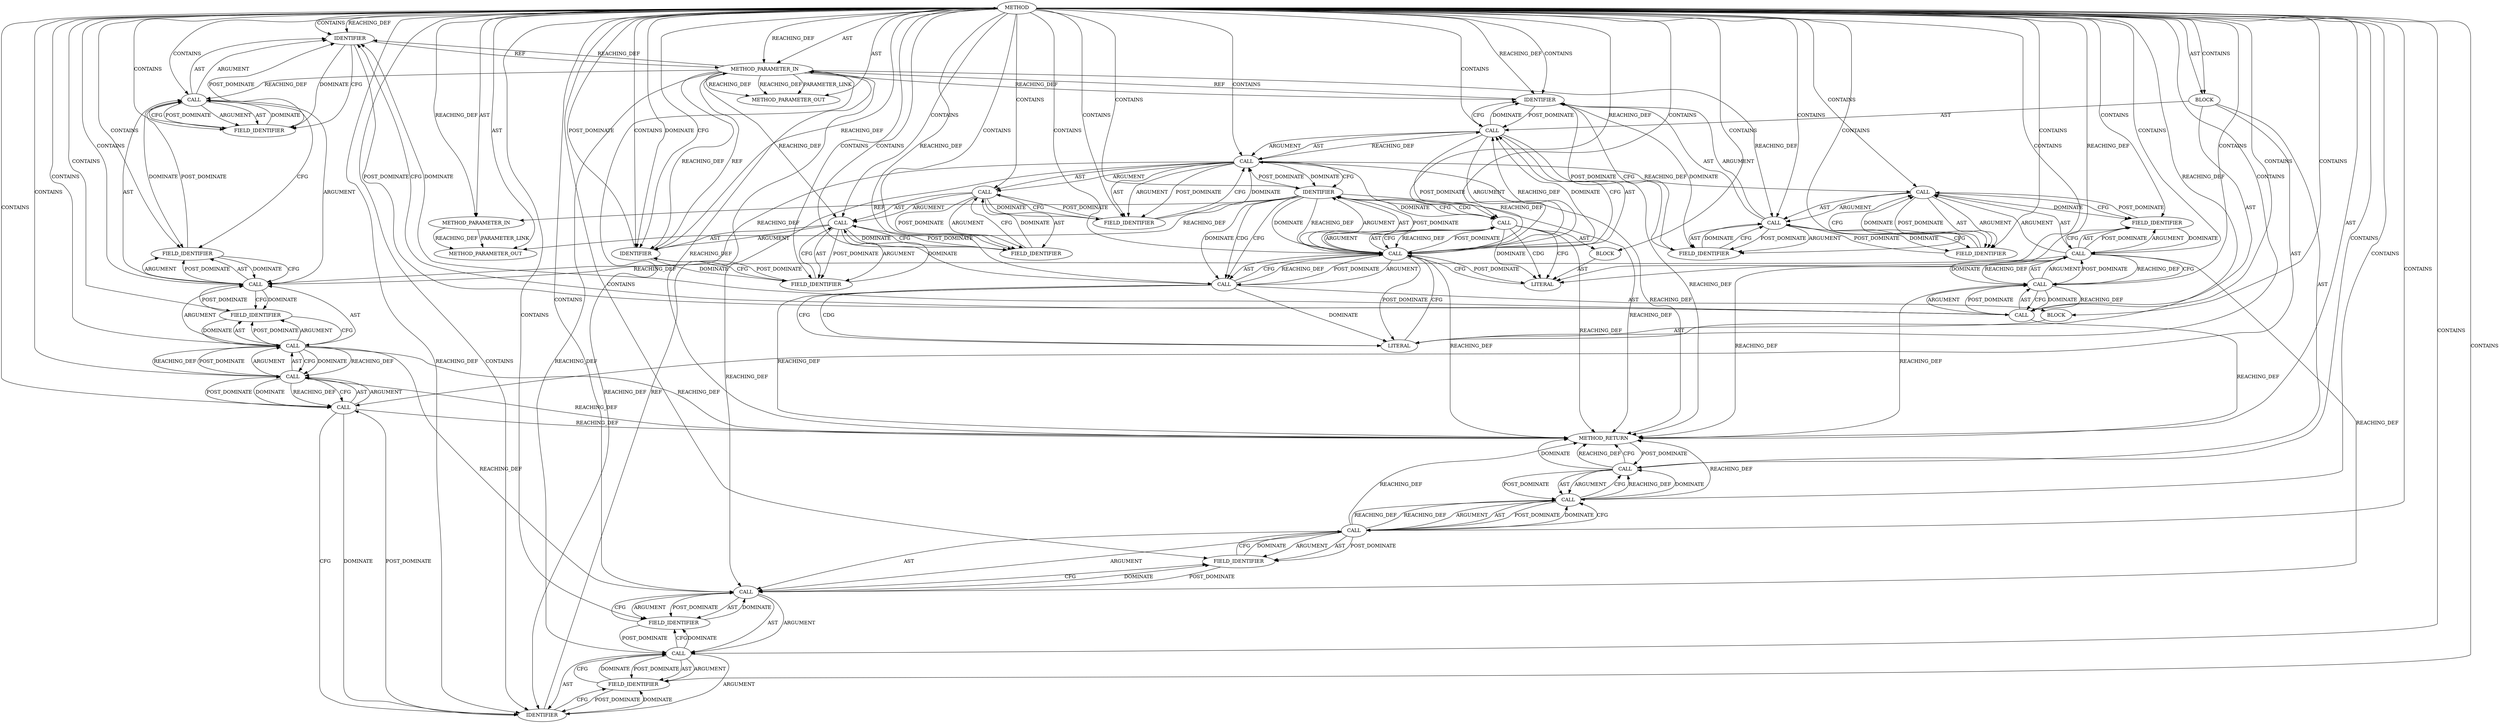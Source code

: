 digraph {
  1723 [label=METHOD COLUMN_NUMBER=1 LINE_NUMBER=563 COLUMN_NUMBER_END=42 IS_EXTERNAL=false SIGNATURE="void encode_epilogue_plain (ceph_connection*,bool)" NAME="encode_epilogue_plain" AST_PARENT_TYPE="TYPE_DECL" AST_PARENT_FULL_NAME="messenger_v2.c:<global>" ORDER=37 CODE="static void encode_epilogue_plain(struct ceph_connection *con, bool aborted)
{
	con->v2.out_epil.late_status = aborted ? FRAME_LATE_STATUS_ABORTED :
						 FRAME_LATE_STATUS_COMPLETE;
	cpu_to_le32s(&con->v2.out_epil.front_crc);
	cpu_to_le32s(&con->v2.out_epil.middle_crc);
	cpu_to_le32s(&con->v2.out_epil.data_crc);
}" FULL_NAME="encode_epilogue_plain" LINE_NUMBER_END=565 FILENAME="messenger_v2.c"]
  1757 [label=IDENTIFIER ORDER=1 ARGUMENT_INDEX=1 CODE="con" COLUMN_NUMBER=16 LINE_NUMBER=568 TYPE_FULL_NAME="ceph_connection*" NAME="con"]
  1756 [label=CALL ORDER=1 ARGUMENT_INDEX=1 CODE="con->v2" COLUMN_NUMBER=16 METHOD_FULL_NAME="<operator>.indirectFieldAccess" LINE_NUMBER=568 TYPE_FULL_NAME="<empty>" DISPATCH_TYPE="STATIC_DISPATCH" SIGNATURE="" NAME="<operator>.indirectFieldAccess"]
  1748 [label=IDENTIFIER ORDER=1 ARGUMENT_INDEX=1 CODE="con" COLUMN_NUMBER=16 LINE_NUMBER=567 TYPE_FULL_NAME="ceph_connection*" NAME="con"]
  1768 [label=FIELD_IDENTIFIER ORDER=2 ARGUMENT_INDEX=2 CODE="out_epil" COLUMN_NUMBER=16 LINE_NUMBER=569 CANONICAL_NAME="out_epil"]
  1751 [label=FIELD_IDENTIFIER ORDER=2 ARGUMENT_INDEX=2 CODE="front_crc" COLUMN_NUMBER=16 LINE_NUMBER=567 CANONICAL_NAME="front_crc"]
  1742 [label=LITERAL ORDER=1 ARGUMENT_INDEX=1 CODE="0xe" COLUMN_NUMBER=8 LINE_NUMBER=566 TYPE_FULL_NAME="int"]
  1769 [label=FIELD_IDENTIFIER ORDER=2 ARGUMENT_INDEX=2 CODE="data_crc" COLUMN_NUMBER=16 LINE_NUMBER=569 CANONICAL_NAME="data_crc"]
  1744 [label=CALL ORDER=1 ARGUMENT_INDEX=1 CODE="&con->v2.out_epil.front_crc" COLUMN_NUMBER=15 METHOD_FULL_NAME="<operator>.addressOf" LINE_NUMBER=567 TYPE_FULL_NAME="<empty>" DISPATCH_TYPE="STATIC_DISPATCH" SIGNATURE="" NAME="<operator>.addressOf"]
  13120 [label=METHOD_PARAMETER_OUT ORDER=2 CODE="bool aborted" IS_VARIADIC=false COLUMN_NUMBER=64 LINE_NUMBER=563 TYPE_FULL_NAME="bool" EVALUATION_STRATEGY="BY_VALUE" INDEX=2 NAME="aborted"]
  1753 [label=CALL ORDER=1 ARGUMENT_INDEX=1 CODE="&con->v2.out_epil.middle_crc" COLUMN_NUMBER=15 METHOD_FULL_NAME="<operator>.addressOf" LINE_NUMBER=568 TYPE_FULL_NAME="<empty>" DISPATCH_TYPE="STATIC_DISPATCH" SIGNATURE="" NAME="<operator>.addressOf"]
  1725 [label=METHOD_PARAMETER_IN ORDER=2 CODE="bool aborted" IS_VARIADIC=false COLUMN_NUMBER=64 LINE_NUMBER=563 TYPE_FULL_NAME="bool" EVALUATION_STRATEGY="BY_VALUE" INDEX=2 NAME="aborted"]
  1730 [label=CALL ORDER=1 ARGUMENT_INDEX=1 CODE="con->v2" COLUMN_NUMBER=2 METHOD_FULL_NAME="<operator>.indirectFieldAccess" LINE_NUMBER=565 TYPE_FULL_NAME="<empty>" DISPATCH_TYPE="STATIC_DISPATCH" SIGNATURE="" NAME="<operator>.indirectFieldAccess"]
  1737 [label=CALL ORDER=2 ARGUMENT_INDEX=2 CODE="FRAME_LATE_STATUS_ABORTED" COLUMN_NUMBER=43 METHOD_FULL_NAME="messenger_v2.c:51:51:FRAME_LATE_STATUS_ABORTED:0" LINE_NUMBER=565 TYPE_FULL_NAME="int" DISPATCH_TYPE="INLINED" SIGNATURE="" NAME="FRAME_LATE_STATUS_ABORTED"]
  1754 [label=CALL ORDER=1 ARGUMENT_INDEX=1 CODE="con->v2.out_epil.middle_crc" COLUMN_NUMBER=16 METHOD_FULL_NAME="<operator>.fieldAccess" LINE_NUMBER=568 TYPE_FULL_NAME="<empty>" DISPATCH_TYPE="STATIC_DISPATCH" SIGNATURE="" NAME="<operator>.fieldAccess"]
  1729 [label=CALL ORDER=1 ARGUMENT_INDEX=1 CODE="con->v2.out_epil" COLUMN_NUMBER=2 METHOD_FULL_NAME="<operator>.fieldAccess" LINE_NUMBER=565 TYPE_FULL_NAME="<empty>" DISPATCH_TYPE="STATIC_DISPATCH" SIGNATURE="" NAME="<operator>.fieldAccess"]
  1766 [label=IDENTIFIER ORDER=1 ARGUMENT_INDEX=1 CODE="con" COLUMN_NUMBER=16 LINE_NUMBER=569 TYPE_FULL_NAME="ceph_connection*" NAME="con"]
  1735 [label=CALL ORDER=2 ARGUMENT_INDEX=2 CODE="aborted ? FRAME_LATE_STATUS_ABORTED :
						 FRAME_LATE_STATUS_COMPLETE" COLUMN_NUMBER=33 METHOD_FULL_NAME="<operator>.conditional" LINE_NUMBER=565 TYPE_FULL_NAME="<empty>" DISPATCH_TYPE="STATIC_DISPATCH" SIGNATURE="" NAME="<operator>.conditional"]
  1755 [label=CALL ORDER=1 ARGUMENT_INDEX=1 CODE="con->v2.out_epil" COLUMN_NUMBER=16 METHOD_FULL_NAME="<operator>.fieldAccess" LINE_NUMBER=568 TYPE_FULL_NAME="<empty>" DISPATCH_TYPE="STATIC_DISPATCH" SIGNATURE="" NAME="<operator>.fieldAccess"]
  1760 [label=FIELD_IDENTIFIER ORDER=2 ARGUMENT_INDEX=2 CODE="middle_crc" COLUMN_NUMBER=16 LINE_NUMBER=568 CANONICAL_NAME="middle_crc"]
  1727 [label=CALL ORDER=1 ARGUMENT_INDEX=-1 CODE="con->v2.out_epil.late_status = aborted ? FRAME_LATE_STATUS_ABORTED :
						 FRAME_LATE_STATUS_COMPLETE" COLUMN_NUMBER=2 METHOD_FULL_NAME="<operator>.assignment" LINE_NUMBER=565 TYPE_FULL_NAME="<empty>" DISPATCH_TYPE="STATIC_DISPATCH" SIGNATURE="" NAME="<operator>.assignment"]
  1770 [label=METHOD_RETURN ORDER=4 CODE="RET" COLUMN_NUMBER=1 LINE_NUMBER=563 TYPE_FULL_NAME="void" EVALUATION_STRATEGY="BY_VALUE"]
  1731 [label=IDENTIFIER ORDER=1 ARGUMENT_INDEX=1 CODE="con" COLUMN_NUMBER=2 LINE_NUMBER=565 TYPE_FULL_NAME="ceph_connection*" NAME="con"]
  1732 [label=FIELD_IDENTIFIER ORDER=2 ARGUMENT_INDEX=2 CODE="v2" COLUMN_NUMBER=2 LINE_NUMBER=565 CANONICAL_NAME="v2"]
  1749 [label=FIELD_IDENTIFIER ORDER=2 ARGUMENT_INDEX=2 CODE="v2" COLUMN_NUMBER=16 LINE_NUMBER=567 CANONICAL_NAME="v2"]
  1765 [label=CALL ORDER=1 ARGUMENT_INDEX=1 CODE="con->v2" COLUMN_NUMBER=16 METHOD_FULL_NAME="<operator>.indirectFieldAccess" LINE_NUMBER=569 TYPE_FULL_NAME="<empty>" DISPATCH_TYPE="STATIC_DISPATCH" SIGNATURE="" NAME="<operator>.indirectFieldAccess"]
  1728 [label=CALL ORDER=1 ARGUMENT_INDEX=1 CODE="con->v2.out_epil.late_status" COLUMN_NUMBER=2 METHOD_FULL_NAME="<operator>.fieldAccess" LINE_NUMBER=565 TYPE_FULL_NAME="<empty>" DISPATCH_TYPE="STATIC_DISPATCH" SIGNATURE="" NAME="<operator>.fieldAccess"]
  1763 [label=CALL ORDER=1 ARGUMENT_INDEX=1 CODE="con->v2.out_epil.data_crc" COLUMN_NUMBER=16 METHOD_FULL_NAME="<operator>.fieldAccess" LINE_NUMBER=569 TYPE_FULL_NAME="<empty>" DISPATCH_TYPE="STATIC_DISPATCH" SIGNATURE="" NAME="<operator>.fieldAccess"]
  1759 [label=FIELD_IDENTIFIER ORDER=2 ARGUMENT_INDEX=2 CODE="out_epil" COLUMN_NUMBER=16 LINE_NUMBER=568 CANONICAL_NAME="out_epil"]
  1738 [label=BLOCK ORDER=1 ARGUMENT_INDEX=1 CODE="<empty>" TYPE_FULL_NAME="void"]
  1736 [label=IDENTIFIER ORDER=1 ARGUMENT_INDEX=1 CODE="aborted" COLUMN_NUMBER=33 LINE_NUMBER=565 TYPE_FULL_NAME="bool" NAME="aborted"]
  1747 [label=CALL ORDER=1 ARGUMENT_INDEX=1 CODE="con->v2" COLUMN_NUMBER=16 METHOD_FULL_NAME="<operator>.indirectFieldAccess" LINE_NUMBER=567 TYPE_FULL_NAME="<empty>" DISPATCH_TYPE="STATIC_DISPATCH" SIGNATURE="" NAME="<operator>.indirectFieldAccess"]
  1724 [label=METHOD_PARAMETER_IN ORDER=1 CODE="struct ceph_connection *con" IS_VARIADIC=false COLUMN_NUMBER=35 LINE_NUMBER=563 TYPE_FULL_NAME="ceph_connection*" EVALUATION_STRATEGY="BY_VALUE" INDEX=1 NAME="con"]
  1734 [label=FIELD_IDENTIFIER ORDER=2 ARGUMENT_INDEX=2 CODE="late_status" COLUMN_NUMBER=2 LINE_NUMBER=565 CANONICAL_NAME="late_status"]
  1762 [label=CALL ORDER=1 ARGUMENT_INDEX=1 CODE="&con->v2.out_epil.data_crc" COLUMN_NUMBER=15 METHOD_FULL_NAME="<operator>.addressOf" LINE_NUMBER=569 TYPE_FULL_NAME="<empty>" DISPATCH_TYPE="STATIC_DISPATCH" SIGNATURE="" NAME="<operator>.addressOf"]
  1733 [label=FIELD_IDENTIFIER ORDER=2 ARGUMENT_INDEX=2 CODE="out_epil" COLUMN_NUMBER=2 LINE_NUMBER=565 CANONICAL_NAME="out_epil"]
  1758 [label=FIELD_IDENTIFIER ORDER=2 ARGUMENT_INDEX=2 CODE="v2" COLUMN_NUMBER=16 LINE_NUMBER=568 CANONICAL_NAME="v2"]
  1743 [label=CALL ORDER=2 ARGUMENT_INDEX=-1 CODE="cpu_to_le32s(&con->v2.out_epil.front_crc)" COLUMN_NUMBER=2 METHOD_FULL_NAME="cpu_to_le32s" LINE_NUMBER=567 TYPE_FULL_NAME="<empty>" DISPATCH_TYPE="STATIC_DISPATCH" SIGNATURE="" NAME="cpu_to_le32s"]
  1726 [label=BLOCK ORDER=3 ARGUMENT_INDEX=-1 CODE="{
	con->v2.out_epil.late_status = aborted ? FRAME_LATE_STATUS_ABORTED :
						 FRAME_LATE_STATUS_COMPLETE;
	cpu_to_le32s(&con->v2.out_epil.front_crc);
	cpu_to_le32s(&con->v2.out_epil.middle_crc);
	cpu_to_le32s(&con->v2.out_epil.data_crc);
}" COLUMN_NUMBER=1 LINE_NUMBER=564 TYPE_FULL_NAME="void"]
  1761 [label=CALL ORDER=4 ARGUMENT_INDEX=-1 CODE="cpu_to_le32s(&con->v2.out_epil.data_crc)" COLUMN_NUMBER=2 METHOD_FULL_NAME="cpu_to_le32s" LINE_NUMBER=569 TYPE_FULL_NAME="<empty>" DISPATCH_TYPE="STATIC_DISPATCH" SIGNATURE="" NAME="cpu_to_le32s"]
  1764 [label=CALL ORDER=1 ARGUMENT_INDEX=1 CODE="con->v2.out_epil" COLUMN_NUMBER=16 METHOD_FULL_NAME="<operator>.fieldAccess" LINE_NUMBER=569 TYPE_FULL_NAME="<empty>" DISPATCH_TYPE="STATIC_DISPATCH" SIGNATURE="" NAME="<operator>.fieldAccess"]
  1752 [label=CALL ORDER=3 ARGUMENT_INDEX=-1 CODE="cpu_to_le32s(&con->v2.out_epil.middle_crc)" COLUMN_NUMBER=2 METHOD_FULL_NAME="cpu_to_le32s" LINE_NUMBER=568 TYPE_FULL_NAME="<empty>" DISPATCH_TYPE="STATIC_DISPATCH" SIGNATURE="" NAME="cpu_to_le32s"]
  1767 [label=FIELD_IDENTIFIER ORDER=2 ARGUMENT_INDEX=2 CODE="v2" COLUMN_NUMBER=16 LINE_NUMBER=569 CANONICAL_NAME="v2"]
  1739 [label=LITERAL ORDER=1 ARGUMENT_INDEX=1 CODE="0x1" COLUMN_NUMBER=43 LINE_NUMBER=565 TYPE_FULL_NAME="int"]
  1740 [label=CALL ORDER=3 ARGUMENT_INDEX=3 CODE="FRAME_LATE_STATUS_COMPLETE" COLUMN_NUMBER=8 METHOD_FULL_NAME="messenger_v2.c:52:52:FRAME_LATE_STATUS_COMPLETE:0" LINE_NUMBER=566 TYPE_FULL_NAME="int" DISPATCH_TYPE="INLINED" SIGNATURE="" NAME="FRAME_LATE_STATUS_COMPLETE"]
  1746 [label=CALL ORDER=1 ARGUMENT_INDEX=1 CODE="con->v2.out_epil" COLUMN_NUMBER=16 METHOD_FULL_NAME="<operator>.fieldAccess" LINE_NUMBER=567 TYPE_FULL_NAME="<empty>" DISPATCH_TYPE="STATIC_DISPATCH" SIGNATURE="" NAME="<operator>.fieldAccess"]
  1741 [label=BLOCK ORDER=1 ARGUMENT_INDEX=1 CODE="<empty>" TYPE_FULL_NAME="void"]
  1745 [label=CALL ORDER=1 ARGUMENT_INDEX=1 CODE="con->v2.out_epil.front_crc" COLUMN_NUMBER=16 METHOD_FULL_NAME="<operator>.fieldAccess" LINE_NUMBER=567 TYPE_FULL_NAME="<empty>" DISPATCH_TYPE="STATIC_DISPATCH" SIGNATURE="" NAME="<operator>.fieldAccess"]
  1750 [label=FIELD_IDENTIFIER ORDER=2 ARGUMENT_INDEX=2 CODE="out_epil" COLUMN_NUMBER=16 LINE_NUMBER=567 CANONICAL_NAME="out_epil"]
  13119 [label=METHOD_PARAMETER_OUT ORDER=1 CODE="struct ceph_connection *con" IS_VARIADIC=false COLUMN_NUMBER=35 LINE_NUMBER=563 TYPE_FULL_NAME="ceph_connection*" EVALUATION_STRATEGY="BY_VALUE" INDEX=1 NAME="con"]
  1742 -> 1735 [label=CFG ]
  1735 -> 1770 [label=REACHING_DEF VARIABLE="aborted ? FRAME_LATE_STATUS_ABORTED :
						 FRAME_LATE_STATUS_COMPLETE"]
  1723 -> 1731 [label=CONTAINS ]
  1723 -> 1732 [label=CONTAINS ]
  1770 -> 1761 [label=POST_DOMINATE ]
  1746 -> 1750 [label=POST_DOMINATE ]
  1740 -> 1741 [label=AST ]
  1723 -> 1731 [label=DOMINATE ]
  1754 -> 1755 [label=AST ]
  1733 -> 1729 [label=CFG ]
  1765 -> 1767 [label=POST_DOMINATE ]
  1752 -> 1753 [label=AST ]
  1738 -> 1739 [label=AST ]
  1764 -> 1769 [label=CFG ]
  1767 -> 1765 [label=CFG ]
  1723 -> 1754 [label=CONTAINS ]
  1746 -> 1750 [label=AST ]
  1747 -> 1749 [label=POST_DOMINATE ]
  1749 -> 1747 [label=DOMINATE ]
  1740 -> 1742 [label=CFG ]
  1735 -> 1736 [label=ARGUMENT ]
  1723 -> 1738 [label=CONTAINS ]
  1743 -> 1744 [label=ARGUMENT ]
  1747 -> 1748 [label=ARGUMENT ]
  1761 -> 1770 [label=DOMINATE ]
  1723 -> 1729 [label=CONTAINS ]
  1764 -> 1768 [label=AST ]
  1768 -> 1764 [label=DOMINATE ]
  1765 -> 1766 [label=ARGUMENT ]
  1744 -> 1743 [label=CFG ]
  1729 -> 1734 [label=DOMINATE ]
  1731 -> 1732 [label=DOMINATE ]
  1723 -> 1725 [label=AST ]
  1730 -> 1733 [label=DOMINATE ]
  1730 -> 1732 [label=AST ]
  1745 -> 1770 [label=REACHING_DEF VARIABLE="con->v2.out_epil.front_crc"]
  1760 -> 1755 [label=POST_DOMINATE ]
  1763 -> 1769 [label=ARGUMENT ]
  1723 -> 1747 [label=CONTAINS ]
  1764 -> 1765 [label=AST ]
  1745 -> 1746 [label=ARGUMENT ]
  1752 -> 1753 [label=ARGUMENT ]
  1757 -> 1743 [label=POST_DOMINATE ]
  1765 -> 1767 [label=AST ]
  1756 -> 1757 [label=ARGUMENT ]
  1754 -> 1760 [label=AST ]
  1728 -> 1734 [label=AST ]
  1762 -> 1763 [label=ARGUMENT ]
  1730 -> 1731 [label=ARGUMENT ]
  1723 -> 1769 [label=CONTAINS ]
  1755 -> 1759 [label=ARGUMENT ]
  1724 -> 13119 [label=REACHING_DEF VARIABLE="con"]
  1724 -> 13119 [label=REACHING_DEF VARIABLE="con"]
  1759 -> 1755 [label=CFG ]
  1723 -> 1757 [label=REACHING_DEF VARIABLE=""]
  1728 -> 1764 [label=REACHING_DEF VARIABLE="con->v2.out_epil.late_status"]
  1723 -> 1764 [label=CONTAINS ]
  1727 -> 1748 [label=CFG ]
  1724 -> 1756 [label=REACHING_DEF VARIABLE="con"]
  1723 -> 1753 [label=CONTAINS ]
  1723 -> 1770 [label=AST ]
  1754 -> 1755 [label=ARGUMENT ]
  1726 -> 1761 [label=AST ]
  1751 -> 1745 [label=DOMINATE ]
  1740 -> 1770 [label=REACHING_DEF VARIABLE="FRAME_LATE_STATUS_COMPLETE"]
  1737 -> 1739 [label=CFG ]
  1727 -> 1770 [label=REACHING_DEF VARIABLE="con->v2.out_epil.late_status = aborted ? FRAME_LATE_STATUS_ABORTED :
						 FRAME_LATE_STATUS_COMPLETE"]
  1724 -> 1731 [label=REACHING_DEF VARIABLE="con"]
  1754 -> 1764 [label=REACHING_DEF VARIABLE="con->v2.out_epil.middle_crc"]
  1723 -> 1763 [label=CONTAINS ]
  1723 -> 13119 [label=AST ]
  1726 -> 1743 [label=AST ]
  1734 -> 1729 [label=POST_DOMINATE ]
  1724 -> 13119 [label=PARAMETER_LINK ]
  1759 -> 1756 [label=POST_DOMINATE ]
  1727 -> 1728 [label=ARGUMENT ]
  1741 -> 1742 [label=AST ]
  1737 -> 1735 [label=CFG ]
  1744 -> 1743 [label=DOMINATE ]
  1769 -> 1763 [label=CFG ]
  1747 -> 1749 [label=AST ]
  1723 -> 1730 [label=CONTAINS ]
  1768 -> 1764 [label=CFG ]
  1735 -> 1737 [label=POST_DOMINATE ]
  1735 -> 1742 [label=POST_DOMINATE ]
  1769 -> 1763 [label=DOMINATE ]
  1762 -> 1770 [label=REACHING_DEF VARIABLE="&con->v2.out_epil.data_crc"]
  1753 -> 1752 [label=DOMINATE ]
  1729 -> 1733 [label=AST ]
  1725 -> 13120 [label=PARAMETER_LINK ]
  1768 -> 1765 [label=POST_DOMINATE ]
  1723 -> 1726 [label=CONTAINS ]
  1744 -> 1745 [label=AST ]
  1735 -> 1727 [label=REACHING_DEF VARIABLE="aborted ? FRAME_LATE_STATUS_ABORTED :
						 FRAME_LATE_STATUS_COMPLETE"]
  1747 -> 1750 [label=DOMINATE ]
  1743 -> 1744 [label=POST_DOMINATE ]
  1727 -> 1748 [label=DOMINATE ]
  1750 -> 1747 [label=POST_DOMINATE ]
  1757 -> 1758 [label=CFG ]
  1746 -> 1750 [label=ARGUMENT ]
  1769 -> 1764 [label=POST_DOMINATE ]
  1766 -> 1767 [label=DOMINATE ]
  1746 -> 1751 [label=DOMINATE ]
  1745 -> 1751 [label=AST ]
  1735 -> 1727 [label=DOMINATE ]
  1731 -> 1724 [label=REF ]
  1751 -> 1745 [label=CFG ]
  1758 -> 1756 [label=DOMINATE ]
  1747 -> 1748 [label=AST ]
  1762 -> 1761 [label=CFG ]
  1755 -> 1759 [label=POST_DOMINATE ]
  1723 -> 1749 [label=CONTAINS ]
  1736 -> 1735 [label=REACHING_DEF VARIABLE="aborted"]
  1752 -> 1770 [label=REACHING_DEF VARIABLE="cpu_to_le32s(&con->v2.out_epil.middle_crc)"]
  1723 -> 1741 [label=CONTAINS ]
  1761 -> 1770 [label=REACHING_DEF VARIABLE="cpu_to_le32s(&con->v2.out_epil.data_crc)"]
  1727 -> 1728 [label=AST ]
  1766 -> 1724 [label=REF ]
  1762 -> 1763 [label=POST_DOMINATE ]
  1728 -> 1734 [label=ARGUMENT ]
  1762 -> 1763 [label=AST ]
  1732 -> 1730 [label=DOMINATE ]
  1723 -> 1762 [label=CONTAINS ]
  1740 -> 1742 [label=CDG ]
  1723 -> 1750 [label=CONTAINS ]
  1730 -> 1731 [label=AST ]
  1723 -> 1765 [label=CONTAINS ]
  1763 -> 1762 [label=DOMINATE ]
  1739 -> 1735 [label=CFG ]
  1723 -> 1739 [label=CONTAINS ]
  1736 -> 1737 [label=CFG ]
  1735 -> 1727 [label=CFG ]
  1744 -> 1743 [label=REACHING_DEF VARIABLE="&con->v2.out_epil.front_crc"]
  1753 -> 1752 [label=REACHING_DEF VARIABLE="&con->v2.out_epil.middle_crc"]
  1723 -> 1767 [label=CONTAINS ]
  1727 -> 1735 [label=ARGUMENT ]
  1753 -> 1754 [label=POST_DOMINATE ]
  1762 -> 1761 [label=REACHING_DEF VARIABLE="&con->v2.out_epil.data_crc"]
  1735 -> 1740 [label=POST_DOMINATE ]
  1736 -> 1728 [label=POST_DOMINATE ]
  1756 -> 1759 [label=CFG ]
  1750 -> 1746 [label=CFG ]
  1754 -> 1753 [label=CFG ]
  1744 -> 1770 [label=REACHING_DEF VARIABLE="&con->v2.out_epil.front_crc"]
  1735 -> 1728 [label=REACHING_DEF VARIABLE="aborted ? FRAME_LATE_STATUS_ABORTED :
						 FRAME_LATE_STATUS_COMPLETE"]
  1763 -> 1764 [label=AST ]
  1734 -> 1728 [label=CFG ]
  1736 -> 1740 [label=CDG ]
  1750 -> 1746 [label=DOMINATE ]
  1723 -> 1766 [label=REACHING_DEF VARIABLE=""]
  1729 -> 1730 [label=AST ]
  1724 -> 1765 [label=REACHING_DEF VARIABLE="con"]
  1723 -> 1752 [label=CONTAINS ]
  1740 -> 1742 [label=DOMINATE ]
  1727 -> 1735 [label=AST ]
  1749 -> 1748 [label=POST_DOMINATE ]
  1756 -> 1757 [label=AST ]
  1751 -> 1746 [label=POST_DOMINATE ]
  1724 -> 1748 [label=REACHING_DEF VARIABLE="con"]
  1723 -> 1748 [label=REACHING_DEF VARIABLE=""]
  1736 -> 1735 [label=DOMINATE ]
  1766 -> 1752 [label=POST_DOMINATE ]
  1758 -> 1757 [label=POST_DOMINATE ]
  1765 -> 1768 [label=CFG ]
  1723 -> 1735 [label=CONTAINS ]
  1723 -> 1740 [label=CONTAINS ]
  1726 -> 1752 [label=AST ]
  1752 -> 1766 [label=CFG ]
  1743 -> 1770 [label=REACHING_DEF VARIABLE="cpu_to_le32s(&con->v2.out_epil.front_crc)"]
  1766 -> 1767 [label=CFG ]
  1756 -> 1758 [label=POST_DOMINATE ]
  1763 -> 1769 [label=AST ]
  1755 -> 1756 [label=ARGUMENT ]
  1763 -> 1764 [label=ARGUMENT ]
  1736 -> 1740 [label=CFG ]
  1735 -> 1736 [label=AST ]
  1723 -> 1724 [label=AST ]
  1737 -> 1738 [label=AST ]
  1747 -> 1750 [label=CFG ]
  1723 -> 1748 [label=CONTAINS ]
  1723 -> 1727 [label=CONTAINS ]
  1744 -> 1745 [label=ARGUMENT ]
  1735 -> 1740 [label=ARGUMENT ]
  1725 -> 13120 [label=REACHING_DEF VARIABLE="aborted"]
  1723 -> 1725 [label=REACHING_DEF VARIABLE=""]
  1764 -> 1768 [label=ARGUMENT ]
  1723 -> 1756 [label=CONTAINS ]
  1723 -> 1751 [label=CONTAINS ]
  1728 -> 1736 [label=DOMINATE ]
  1723 -> 1761 [label=CONTAINS ]
  1763 -> 1762 [label=CFG ]
  1743 -> 1757 [label=CFG ]
  1737 -> 1770 [label=REACHING_DEF VARIABLE="FRAME_LATE_STATUS_ABORTED"]
  1764 -> 1768 [label=POST_DOMINATE ]
  1723 -> 1768 [label=CONTAINS ]
  1740 -> 1735 [label=CFG ]
  1730 -> 1732 [label=POST_DOMINATE ]
  1723 -> 1736 [label=CONTAINS ]
  1764 -> 1765 [label=ARGUMENT ]
  1731 -> 1732 [label=CFG ]
  1733 -> 1729 [label=DOMINATE ]
  1757 -> 1724 [label=REF ]
  1730 -> 1733 [label=CFG ]
  1728 -> 1746 [label=REACHING_DEF VARIABLE="con->v2.out_epil.late_status"]
  1755 -> 1756 [label=AST ]
  1724 -> 1730 [label=REACHING_DEF VARIABLE="con"]
  1723 -> 1743 [label=CONTAINS ]
  1749 -> 1747 [label=CFG ]
  1746 -> 1747 [label=ARGUMENT ]
  1763 -> 1769 [label=POST_DOMINATE ]
  1748 -> 1724 [label=REF ]
  1745 -> 1744 [label=REACHING_DEF VARIABLE="con->v2.out_epil.front_crc"]
  1745 -> 1744 [label=REACHING_DEF VARIABLE="con->v2.out_epil.front_crc"]
  1723 -> 1759 [label=CONTAINS ]
  1736 -> 1725 [label=REF ]
  1754 -> 1770 [label=REACHING_DEF VARIABLE="con->v2.out_epil.middle_crc"]
  1743 -> 1757 [label=DOMINATE ]
  1760 -> 1754 [label=DOMINATE ]
  1753 -> 1754 [label=ARGUMENT ]
  1729 -> 1730 [label=ARGUMENT ]
  1752 -> 1766 [label=DOMINATE ]
  1723 -> 1739 [label=REACHING_DEF VARIABLE=""]
  1755 -> 1760 [label=CFG ]
  1724 -> 1766 [label=REACHING_DEF VARIABLE="con"]
  1723 -> 1733 [label=CONTAINS ]
  1752 -> 1753 [label=POST_DOMINATE ]
  1761 -> 1762 [label=ARGUMENT ]
  1736 -> 13120 [label=REACHING_DEF VARIABLE="aborted"]
  1761 -> 1762 [label=POST_DOMINATE ]
  1748 -> 1749 [label=CFG ]
  1723 -> 1728 [label=CONTAINS ]
  1745 -> 1744 [label=CFG ]
  1737 -> 1735 [label=REACHING_DEF VARIABLE="FRAME_LATE_STATUS_ABORTED"]
  1735 -> 1739 [label=POST_DOMINATE ]
  1723 -> 1744 [label=CONTAINS ]
  1723 -> 1755 [label=CONTAINS ]
  1757 -> 1758 [label=DOMINATE ]
  1734 -> 1728 [label=DOMINATE ]
  1748 -> 1749 [label=DOMINATE ]
  1729 -> 1733 [label=POST_DOMINATE ]
  1753 -> 1754 [label=AST ]
  1759 -> 1755 [label=DOMINATE ]
  1724 -> 1747 [label=REACHING_DEF VARIABLE="con"]
  1745 -> 1744 [label=DOMINATE ]
  1723 -> 1737 [label=CONTAINS ]
  1744 -> 1745 [label=POST_DOMINATE ]
  1740 -> 1735 [label=REACHING_DEF VARIABLE="FRAME_LATE_STATUS_COMPLETE"]
  1762 -> 1761 [label=DOMINATE ]
  1765 -> 1768 [label=DOMINATE ]
  1729 -> 1733 [label=ARGUMENT ]
  1754 -> 1753 [label=DOMINATE ]
  1728 -> 1734 [label=POST_DOMINATE ]
  1765 -> 1767 [label=ARGUMENT ]
  1724 -> 1770 [label=REACHING_DEF VARIABLE="con"]
  1760 -> 1754 [label=CFG ]
  1746 -> 1747 [label=AST ]
  1730 -> 1732 [label=ARGUMENT ]
  1761 -> 1770 [label=CFG ]
  1723 -> 1724 [label=REACHING_DEF VARIABLE=""]
  1733 -> 1730 [label=POST_DOMINATE ]
  1745 -> 1751 [label=POST_DOMINATE ]
  1746 -> 1751 [label=CFG ]
  1736 -> 1740 [label=DOMINATE ]
  1754 -> 1760 [label=POST_DOMINATE ]
  1761 -> 1762 [label=AST ]
  1753 -> 1770 [label=REACHING_DEF VARIABLE="&con->v2.out_epil.middle_crc"]
  1727 -> 1735 [label=POST_DOMINATE ]
  1765 -> 1766 [label=AST ]
  1723 -> 1731 [label=CFG ]
  1764 -> 1769 [label=DOMINATE ]
  1723 -> 1760 [label=CONTAINS ]
  1743 -> 1744 [label=AST ]
  1747 -> 1749 [label=ARGUMENT ]
  1728 -> 1770 [label=REACHING_DEF VARIABLE="con->v2.out_epil.late_status"]
  1723 -> 1740 [label=REACHING_DEF VARIABLE=""]
  1729 -> 1734 [label=CFG ]
  1728 -> 1729 [label=ARGUMENT ]
  1756 -> 1758 [label=ARGUMENT ]
  1723 -> 1766 [label=CONTAINS ]
  1723 -> 1726 [label=AST ]
  1728 -> 1727 [label=REACHING_DEF VARIABLE="con->v2.out_epil.late_status"]
  1723 -> 1742 [label=CONTAINS ]
  1756 -> 1758 [label=AST ]
  1755 -> 1760 [label=DOMINATE ]
  1726 -> 1727 [label=AST ]
  1735 -> 1737 [label=ARGUMENT ]
  1723 -> 1746 [label=CONTAINS ]
  1767 -> 1765 [label=DOMINATE ]
  1736 -> 1737 [label=CDG ]
  1753 -> 1752 [label=CFG ]
  1731 -> 1723 [label=POST_DOMINATE ]
  1723 -> 1737 [label=REACHING_DEF VARIABLE=""]
  1723 -> 1758 [label=CONTAINS ]
  1723 -> 13120 [label=AST ]
  1723 -> 1757 [label=CONTAINS ]
  1748 -> 1727 [label=POST_DOMINATE ]
  1763 -> 1770 [label=REACHING_DEF VARIABLE="con->v2.out_epil.data_crc"]
  1767 -> 1766 [label=POST_DOMINATE ]
  1723 -> 1731 [label=REACHING_DEF VARIABLE=""]
  1745 -> 1755 [label=REACHING_DEF VARIABLE="con->v2.out_epil.front_crc"]
  1736 -> 1770 [label=REACHING_DEF VARIABLE="aborted"]
  1737 -> 1739 [label=DOMINATE ]
  1728 -> 1736 [label=CFG ]
  1735 -> 1740 [label=AST ]
  1755 -> 1759 [label=AST ]
  1737 -> 1739 [label=CDG ]
  1754 -> 1760 [label=ARGUMENT ]
  1732 -> 1731 [label=POST_DOMINATE ]
  1735 -> 1737 [label=AST ]
  1763 -> 1762 [label=REACHING_DEF VARIABLE="con->v2.out_epil.data_crc"]
  1763 -> 1762 [label=REACHING_DEF VARIABLE="con->v2.out_epil.data_crc"]
  1754 -> 1753 [label=REACHING_DEF VARIABLE="con->v2.out_epil.middle_crc"]
  1754 -> 1753 [label=REACHING_DEF VARIABLE="con->v2.out_epil.middle_crc"]
  1758 -> 1756 [label=CFG ]
  1728 -> 1729 [label=AST ]
  1732 -> 1730 [label=CFG ]
  1756 -> 1759 [label=DOMINATE ]
  1745 -> 1746 [label=AST ]
  1723 -> 1734 [label=CONTAINS ]
  1723 -> 1745 [label=CONTAINS ]
  1736 -> 1737 [label=DOMINATE ]
  1745 -> 1751 [label=ARGUMENT ]
  1723 -> 1742 [label=REACHING_DEF VARIABLE=""]
  1735 -> 1736 [label=POST_DOMINATE ]
  1745 -> 1764 [label=REACHING_DEF VARIABLE="con->v2.out_epil.front_crc"]
  1724 -> 1757 [label=REACHING_DEF VARIABLE="con"]
  1728 -> 1755 [label=REACHING_DEF VARIABLE="con->v2.out_epil.late_status"]
}
